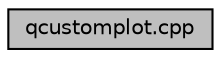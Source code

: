 digraph "qcustomplot.cpp"
{
  edge [fontname="Helvetica",fontsize="10",labelfontname="Helvetica",labelfontsize="10"];
  node [fontname="Helvetica",fontsize="10",shape=record];
  Node145 [label="qcustomplot.cpp",height=0.2,width=0.4,color="black", fillcolor="grey75", style="filled", fontcolor="black"];
}
